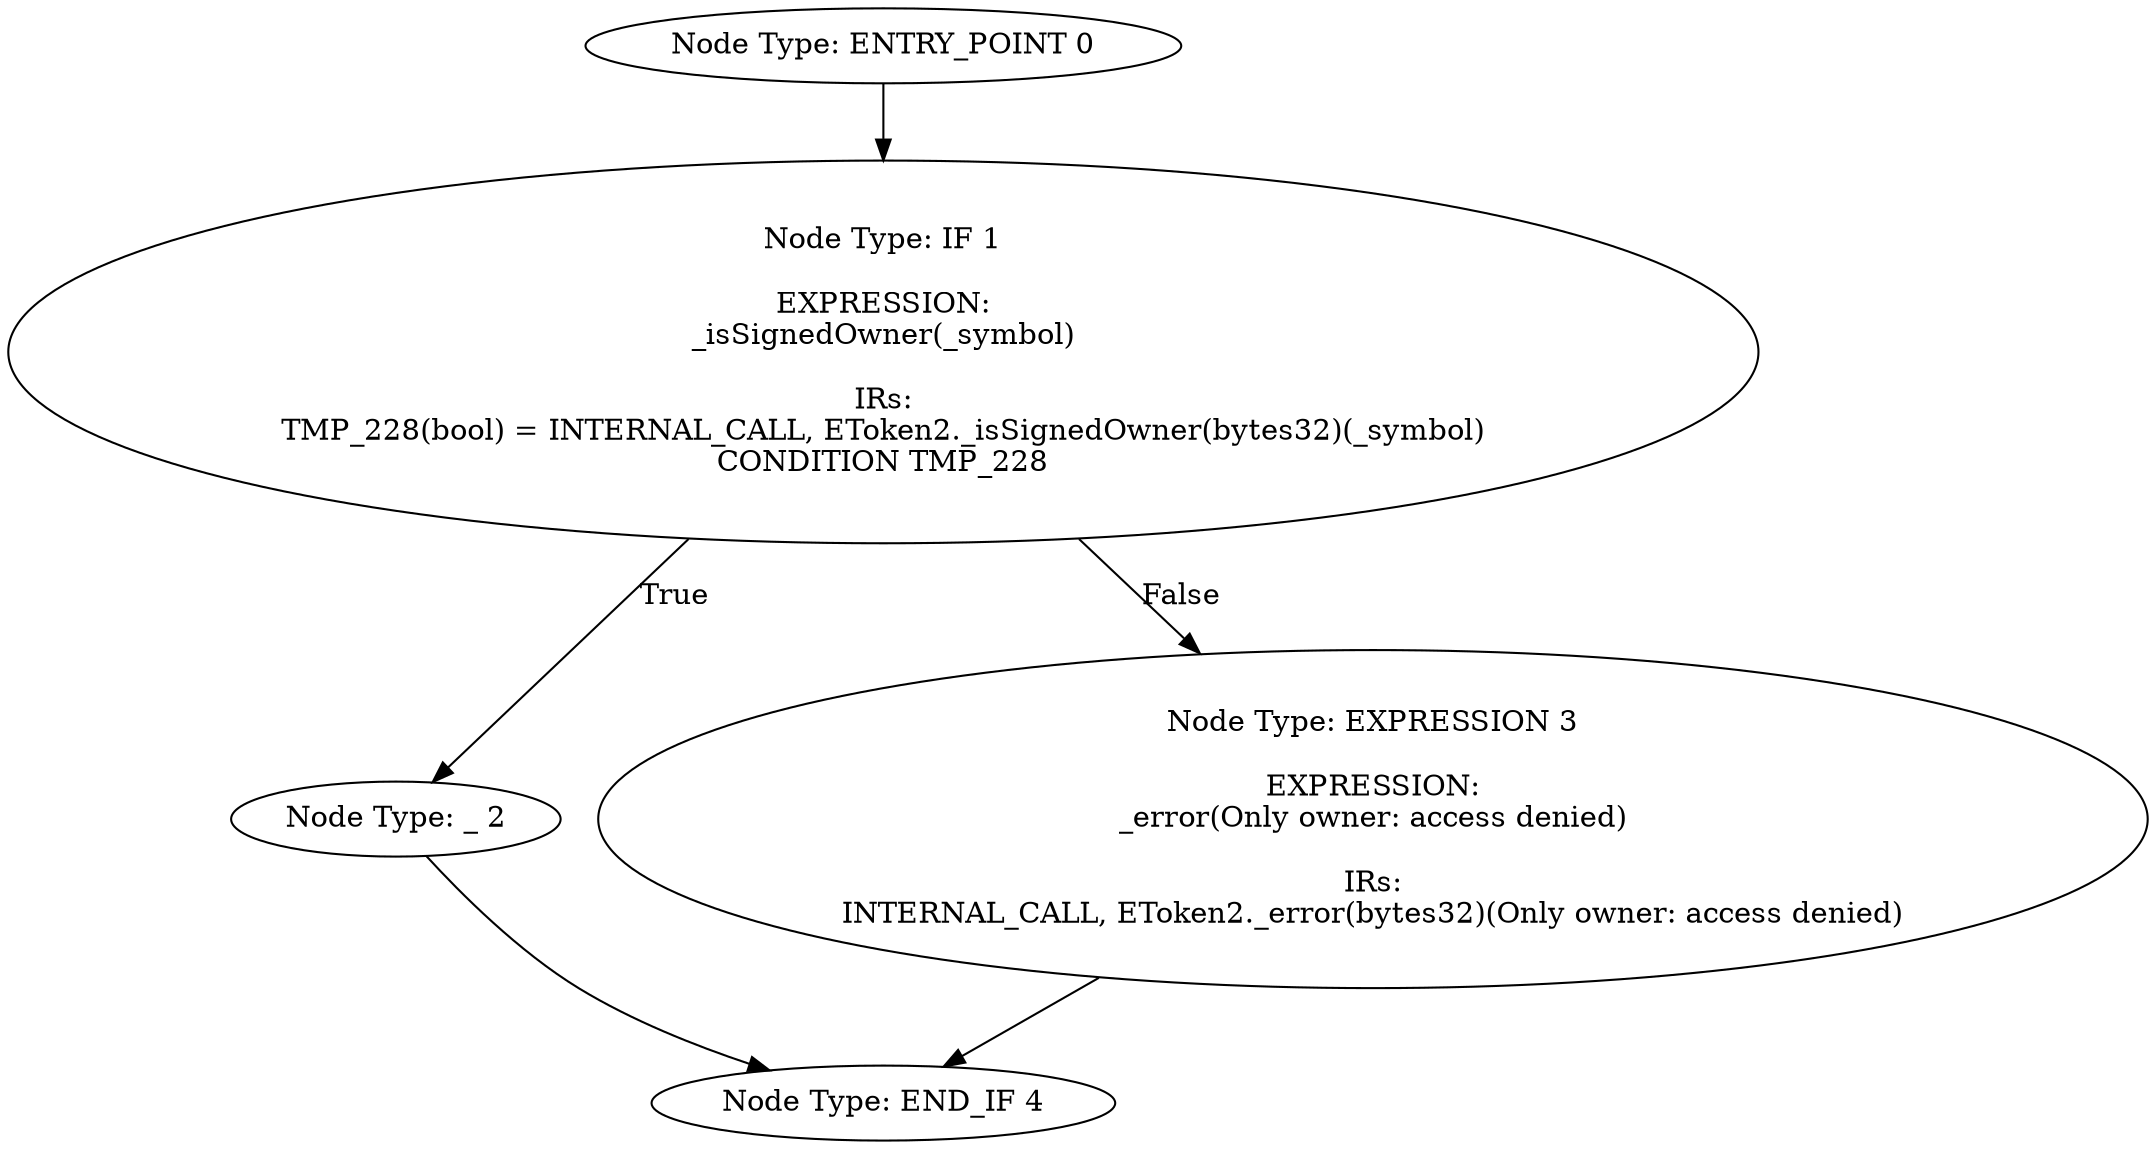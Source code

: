 digraph{
0[label="Node Type: ENTRY_POINT 0
"];
0->1;
1[label="Node Type: IF 1

EXPRESSION:
_isSignedOwner(_symbol)

IRs:
TMP_228(bool) = INTERNAL_CALL, EToken2._isSignedOwner(bytes32)(_symbol)
CONDITION TMP_228"];
1->2[label="True"];
1->3[label="False"];
2[label="Node Type: _ 2
"];
2->4;
3[label="Node Type: EXPRESSION 3

EXPRESSION:
_error(Only owner: access denied)

IRs:
INTERNAL_CALL, EToken2._error(bytes32)(Only owner: access denied)"];
3->4;
4[label="Node Type: END_IF 4
"];
}
